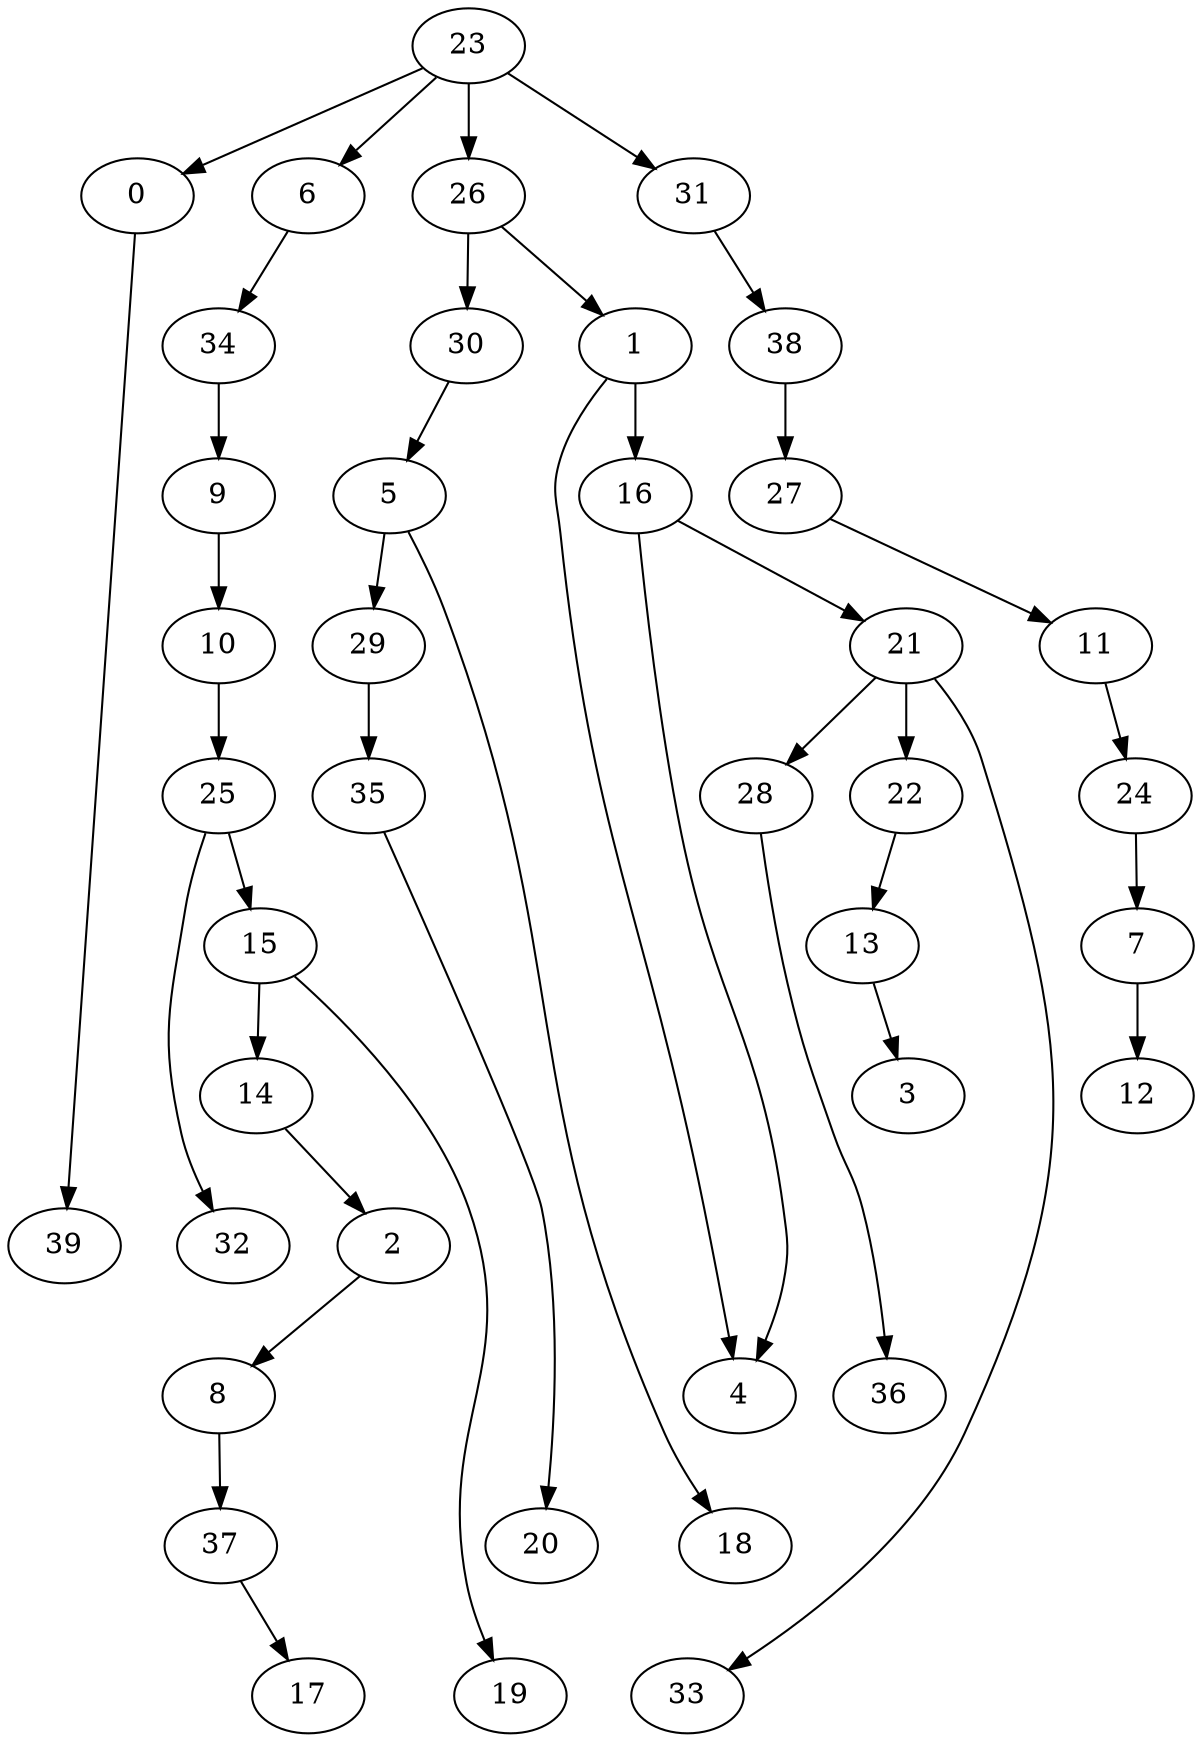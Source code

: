 digraph G {
    0;
    39;
    1;
    16;
    4;
    21;
    22;
    28;
    33;
    2;
    8;
    37;
    17;
    5;
    18;
    29;
    35;
    20;
    6;
    34;
    9;
    10;
    7;
    12;
    25;
    15;
    32;
    14;
    19;
    11;
    24;
    13;
    3;
    36;
    23;
    26;
    31;
    30;
    38;
    27;
    0 -> 39 [weight=0];
    1 -> 16 [weight=1];
    1 -> 4 [weight=0];
    16 -> 4 [weight=0];
    16 -> 21 [weight=0];
    21 -> 22 [weight=1];
    21 -> 28 [weight=0];
    21 -> 33 [weight=0];
    22 -> 13 [weight=0];
    28 -> 36 [weight=0];
    2 -> 8 [weight=0];
    8 -> 37 [weight=0];
    37 -> 17 [weight=0];
    5 -> 18 [weight=0];
    5 -> 29 [weight=0];
    29 -> 35 [weight=0];
    35 -> 20 [weight=0];
    6 -> 34 [weight=0];
    34 -> 9 [weight=0];
    9 -> 10 [weight=0];
    10 -> 25 [weight=0];
    7 -> 12 [weight=2];
    25 -> 15 [weight=0];
    25 -> 32 [weight=0];
    15 -> 14 [weight=0];
    15 -> 19 [weight=0];
    14 -> 2 [weight=0];
    11 -> 24 [weight=0];
    24 -> 7 [weight=0];
    13 -> 3 [weight=0];
    23 -> 0 [weight=0];
    23 -> 6 [weight=0];
    23 -> 26 [weight=1];
    23 -> 31 [weight=0];
    26 -> 1 [weight=0];
    26 -> 30 [weight=0];
    31 -> 38 [weight=0];
    30 -> 5 [weight=0];
    38 -> 27 [weight=0];
    27 -> 11 [weight=0];
}
